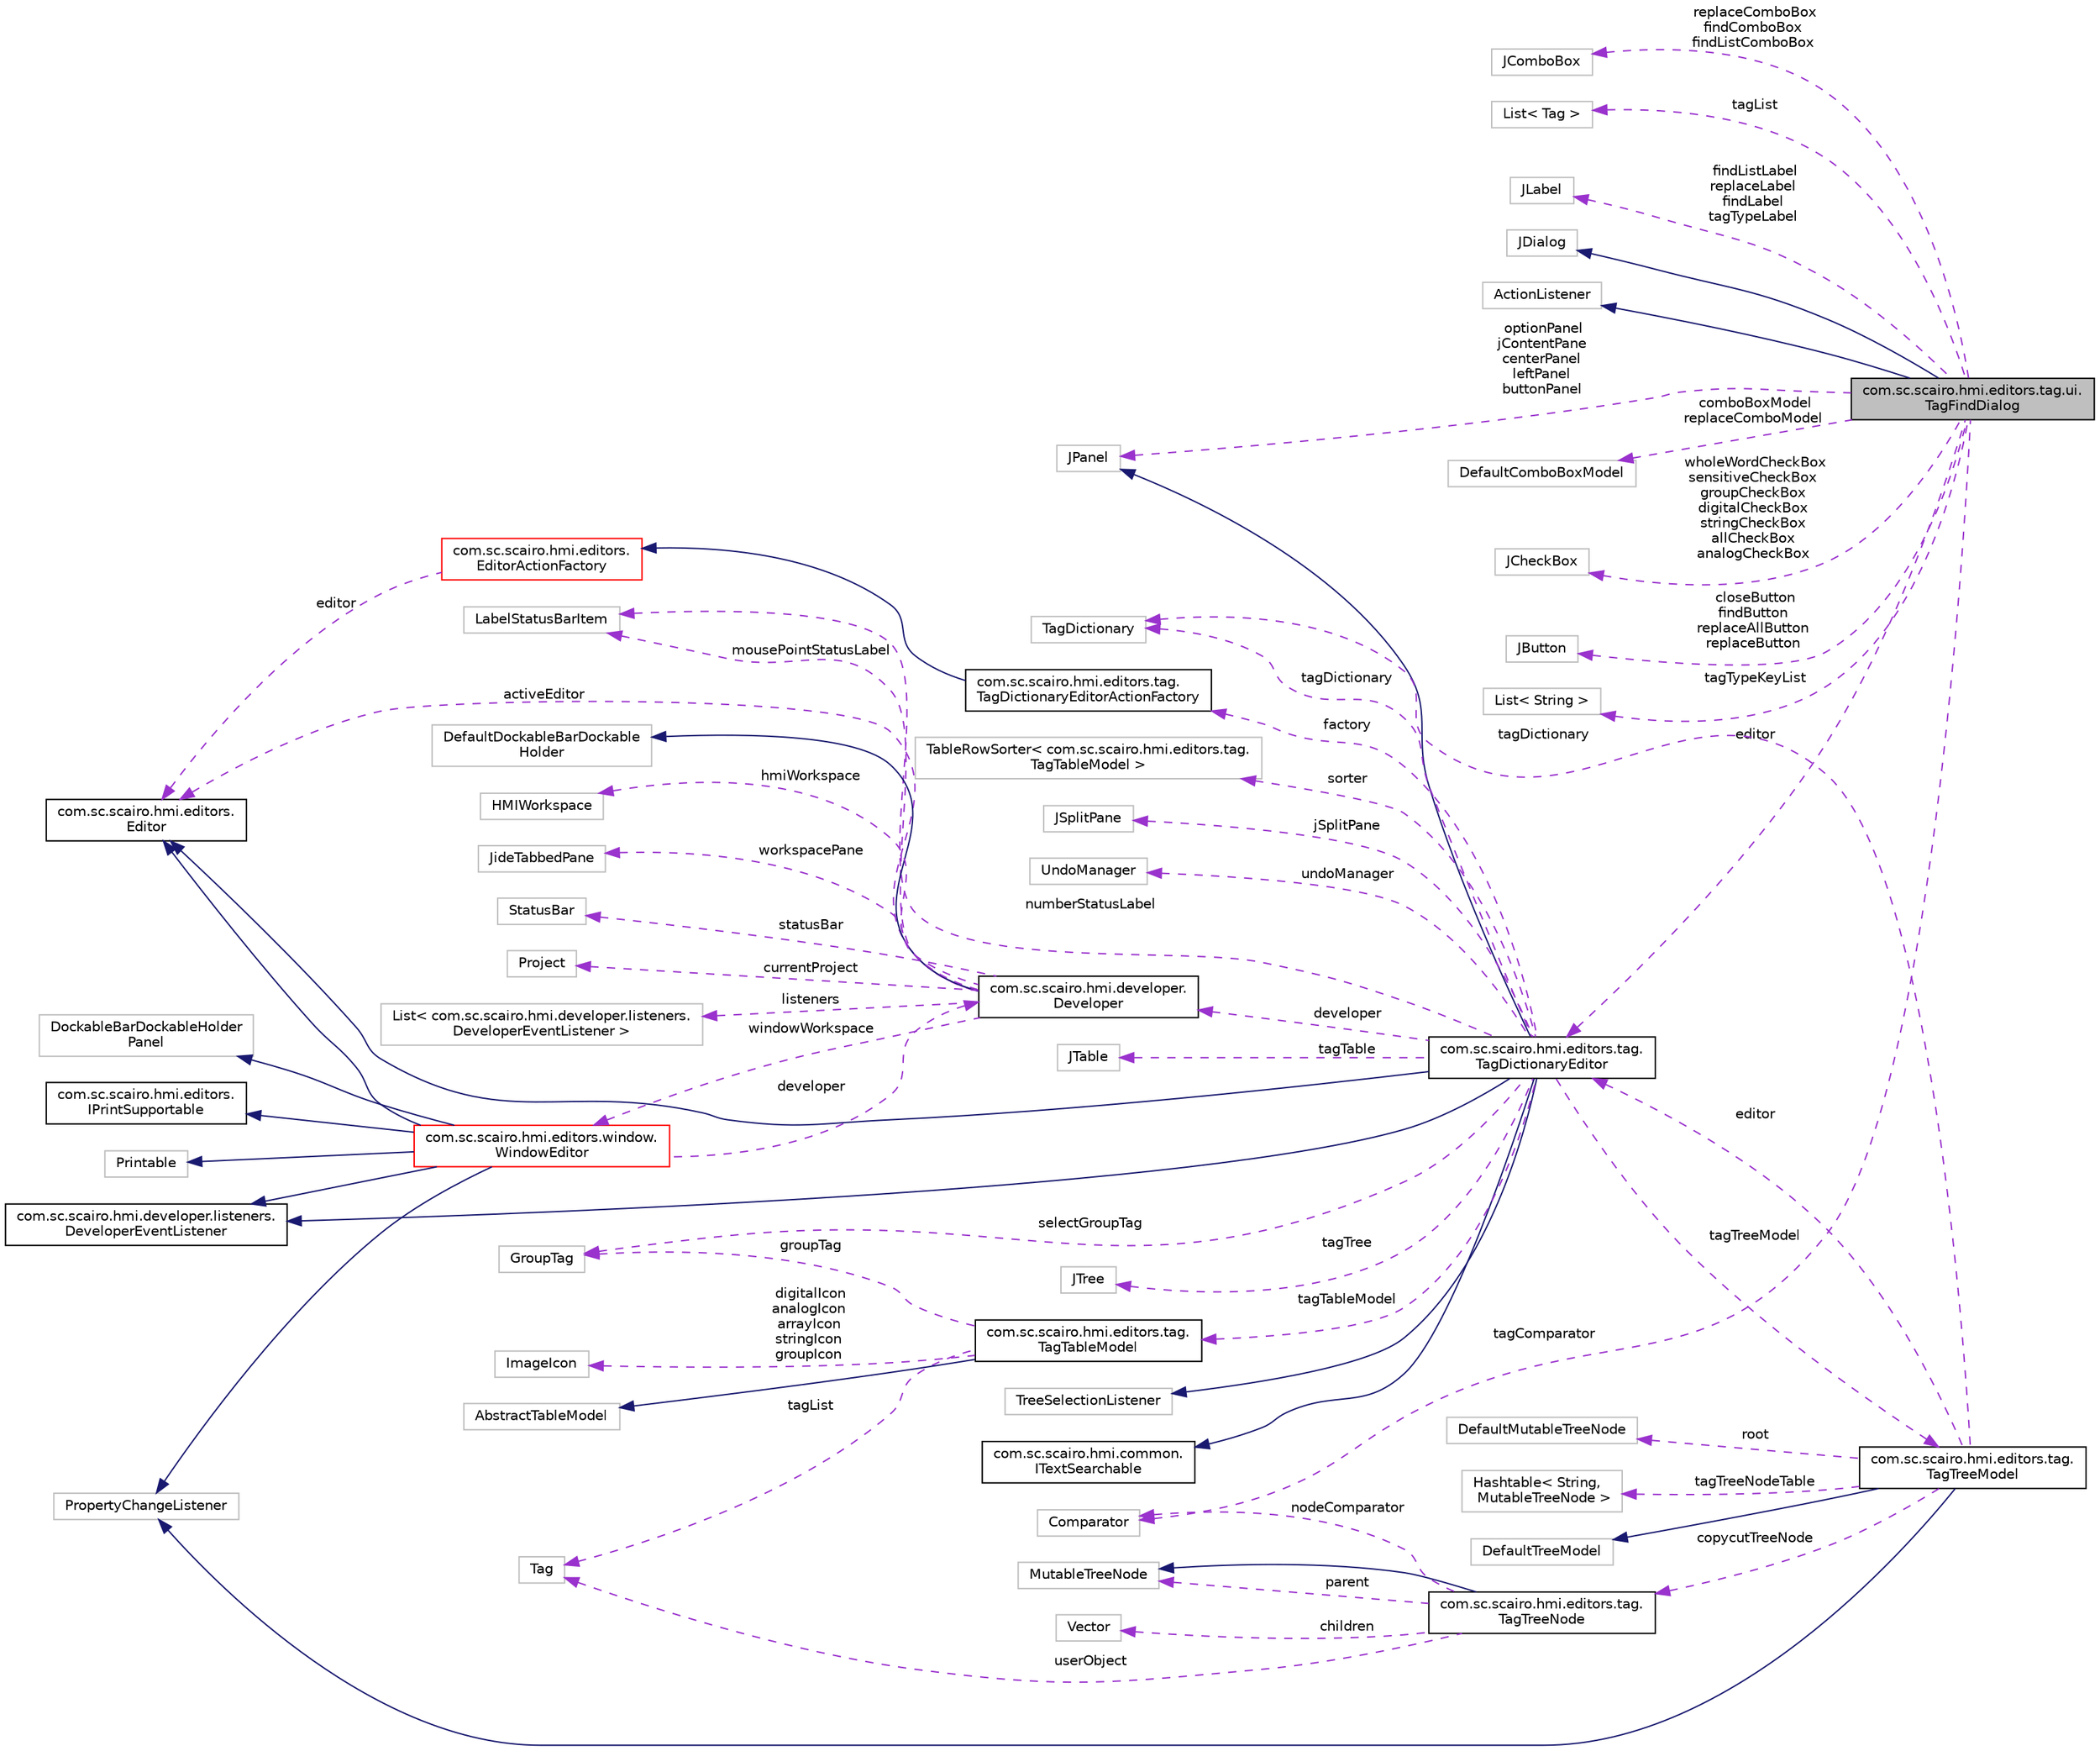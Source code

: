 digraph "com.sc.scairo.hmi.editors.tag.ui.TagFindDialog"
{
 // LATEX_PDF_SIZE
  edge [fontname="Helvetica",fontsize="10",labelfontname="Helvetica",labelfontsize="10"];
  node [fontname="Helvetica",fontsize="10",shape=record];
  rankdir="LR";
  Node1 [label="com.sc.scairo.hmi.editors.tag.ui.\lTagFindDialog",height=0.2,width=0.4,color="black", fillcolor="grey75", style="filled", fontcolor="black",tooltip=" "];
  Node2 -> Node1 [dir="back",color="midnightblue",fontsize="10",style="solid",fontname="Helvetica"];
  Node2 [label="JDialog",height=0.2,width=0.4,color="grey75", fillcolor="white", style="filled",tooltip=" "];
  Node3 -> Node1 [dir="back",color="midnightblue",fontsize="10",style="solid",fontname="Helvetica"];
  Node3 [label="ActionListener",height=0.2,width=0.4,color="grey75", fillcolor="white", style="filled",tooltip=" "];
  Node4 -> Node1 [dir="back",color="darkorchid3",fontsize="10",style="dashed",label=" editor" ,fontname="Helvetica"];
  Node4 [label="com.sc.scairo.hmi.editors.tag.\lTagDictionaryEditor",height=0.2,width=0.4,color="black", fillcolor="white", style="filled",URL="$classcom_1_1sc_1_1scairo_1_1hmi_1_1editors_1_1tag_1_1_tag_dictionary_editor.html",tooltip=" "];
  Node5 -> Node4 [dir="back",color="midnightblue",fontsize="10",style="solid",fontname="Helvetica"];
  Node5 [label="JPanel",height=0.2,width=0.4,color="grey75", fillcolor="white", style="filled",tooltip=" "];
  Node6 -> Node4 [dir="back",color="midnightblue",fontsize="10",style="solid",fontname="Helvetica"];
  Node6 [label="com.sc.scairo.hmi.developer.listeners.\lDeveloperEventListener",height=0.2,width=0.4,color="black", fillcolor="white", style="filled",URL="$interfacecom_1_1sc_1_1scairo_1_1hmi_1_1developer_1_1listeners_1_1_developer_event_listener.html",tooltip=" "];
  Node7 -> Node4 [dir="back",color="midnightblue",fontsize="10",style="solid",fontname="Helvetica"];
  Node7 [label="com.sc.scairo.hmi.editors.\lEditor",height=0.2,width=0.4,color="black", fillcolor="white", style="filled",URL="$interfacecom_1_1sc_1_1scairo_1_1hmi_1_1editors_1_1_editor.html",tooltip=" "];
  Node8 -> Node4 [dir="back",color="midnightblue",fontsize="10",style="solid",fontname="Helvetica"];
  Node8 [label="TreeSelectionListener",height=0.2,width=0.4,color="grey75", fillcolor="white", style="filled",tooltip=" "];
  Node9 -> Node4 [dir="back",color="midnightblue",fontsize="10",style="solid",fontname="Helvetica"];
  Node9 [label="com.sc.scairo.hmi.common.\lITextSearchable",height=0.2,width=0.4,color="black", fillcolor="white", style="filled",URL="$interfacecom_1_1sc_1_1scairo_1_1hmi_1_1common_1_1_i_text_searchable.html",tooltip=" "];
  Node10 -> Node4 [dir="back",color="darkorchid3",fontsize="10",style="dashed",label=" tagDictionary" ,fontname="Helvetica"];
  Node10 [label="TagDictionary",height=0.2,width=0.4,color="grey75", fillcolor="white", style="filled",tooltip=" "];
  Node11 -> Node4 [dir="back",color="darkorchid3",fontsize="10",style="dashed",label=" sorter" ,fontname="Helvetica"];
  Node11 [label="TableRowSorter\< com.sc.scairo.hmi.editors.tag.\lTagTableModel \>",height=0.2,width=0.4,color="grey75", fillcolor="white", style="filled",tooltip=" "];
  Node12 -> Node4 [dir="back",color="darkorchid3",fontsize="10",style="dashed",label=" jSplitPane" ,fontname="Helvetica"];
  Node12 [label="JSplitPane",height=0.2,width=0.4,color="grey75", fillcolor="white", style="filled",tooltip=" "];
  Node13 -> Node4 [dir="back",color="darkorchid3",fontsize="10",style="dashed",label=" undoManager" ,fontname="Helvetica"];
  Node13 [label="UndoManager",height=0.2,width=0.4,color="grey75", fillcolor="white", style="filled",tooltip=" "];
  Node14 -> Node4 [dir="back",color="darkorchid3",fontsize="10",style="dashed",label=" numberStatusLabel" ,fontname="Helvetica"];
  Node14 [label="LabelStatusBarItem",height=0.2,width=0.4,color="grey75", fillcolor="white", style="filled",tooltip=" "];
  Node15 -> Node4 [dir="back",color="darkorchid3",fontsize="10",style="dashed",label=" selectGroupTag" ,fontname="Helvetica"];
  Node15 [label="GroupTag",height=0.2,width=0.4,color="grey75", fillcolor="white", style="filled",tooltip=" "];
  Node16 -> Node4 [dir="back",color="darkorchid3",fontsize="10",style="dashed",label=" tagTable" ,fontname="Helvetica"];
  Node16 [label="JTable",height=0.2,width=0.4,color="grey75", fillcolor="white", style="filled",tooltip=" "];
  Node17 -> Node4 [dir="back",color="darkorchid3",fontsize="10",style="dashed",label=" tagTreeModel" ,fontname="Helvetica"];
  Node17 [label="com.sc.scairo.hmi.editors.tag.\lTagTreeModel",height=0.2,width=0.4,color="black", fillcolor="white", style="filled",URL="$classcom_1_1sc_1_1scairo_1_1hmi_1_1editors_1_1tag_1_1_tag_tree_model.html",tooltip=" "];
  Node18 -> Node17 [dir="back",color="midnightblue",fontsize="10",style="solid",fontname="Helvetica"];
  Node18 [label="DefaultTreeModel",height=0.2,width=0.4,color="grey75", fillcolor="white", style="filled",tooltip=" "];
  Node19 -> Node17 [dir="back",color="midnightblue",fontsize="10",style="solid",fontname="Helvetica"];
  Node19 [label="PropertyChangeListener",height=0.2,width=0.4,color="grey75", fillcolor="white", style="filled",tooltip=" "];
  Node4 -> Node17 [dir="back",color="darkorchid3",fontsize="10",style="dashed",label=" editor" ,fontname="Helvetica"];
  Node10 -> Node17 [dir="back",color="darkorchid3",fontsize="10",style="dashed",label=" tagDictionary" ,fontname="Helvetica"];
  Node20 -> Node17 [dir="back",color="darkorchid3",fontsize="10",style="dashed",label=" root" ,fontname="Helvetica"];
  Node20 [label="DefaultMutableTreeNode",height=0.2,width=0.4,color="grey75", fillcolor="white", style="filled",tooltip=" "];
  Node21 -> Node17 [dir="back",color="darkorchid3",fontsize="10",style="dashed",label=" tagTreeNodeTable" ,fontname="Helvetica"];
  Node21 [label="Hashtable\< String,\l MutableTreeNode \>",height=0.2,width=0.4,color="grey75", fillcolor="white", style="filled",tooltip=" "];
  Node22 -> Node17 [dir="back",color="darkorchid3",fontsize="10",style="dashed",label=" copycutTreeNode" ,fontname="Helvetica"];
  Node22 [label="com.sc.scairo.hmi.editors.tag.\lTagTreeNode",height=0.2,width=0.4,color="black", fillcolor="white", style="filled",URL="$classcom_1_1sc_1_1scairo_1_1hmi_1_1editors_1_1tag_1_1_tag_tree_node.html",tooltip=" "];
  Node23 -> Node22 [dir="back",color="midnightblue",fontsize="10",style="solid",fontname="Helvetica"];
  Node23 [label="MutableTreeNode",height=0.2,width=0.4,color="grey75", fillcolor="white", style="filled",tooltip=" "];
  Node23 -> Node22 [dir="back",color="darkorchid3",fontsize="10",style="dashed",label=" parent" ,fontname="Helvetica"];
  Node24 -> Node22 [dir="back",color="darkorchid3",fontsize="10",style="dashed",label=" children" ,fontname="Helvetica"];
  Node24 [label="Vector",height=0.2,width=0.4,color="grey75", fillcolor="white", style="filled",tooltip=" "];
  Node25 -> Node22 [dir="back",color="darkorchid3",fontsize="10",style="dashed",label=" nodeComparator" ,fontname="Helvetica"];
  Node25 [label="Comparator",height=0.2,width=0.4,color="grey75", fillcolor="white", style="filled",tooltip=" "];
  Node26 -> Node22 [dir="back",color="darkorchid3",fontsize="10",style="dashed",label=" userObject" ,fontname="Helvetica"];
  Node26 [label="Tag",height=0.2,width=0.4,color="grey75", fillcolor="white", style="filled",tooltip=" "];
  Node27 -> Node4 [dir="back",color="darkorchid3",fontsize="10",style="dashed",label=" developer" ,fontname="Helvetica"];
  Node27 [label="com.sc.scairo.hmi.developer.\lDeveloper",height=0.2,width=0.4,color="black", fillcolor="white", style="filled",URL="$classcom_1_1sc_1_1scairo_1_1hmi_1_1developer_1_1_developer.html",tooltip=" "];
  Node28 -> Node27 [dir="back",color="midnightblue",fontsize="10",style="solid",fontname="Helvetica"];
  Node28 [label="DefaultDockableBarDockable\lHolder",height=0.2,width=0.4,color="grey75", fillcolor="white", style="filled",tooltip=" "];
  Node29 -> Node27 [dir="back",color="darkorchid3",fontsize="10",style="dashed",label=" hmiWorkspace" ,fontname="Helvetica"];
  Node29 [label="HMIWorkspace",height=0.2,width=0.4,color="grey75", fillcolor="white", style="filled",tooltip=" "];
  Node30 -> Node27 [dir="back",color="darkorchid3",fontsize="10",style="dashed",label=" windowWorkspace" ,fontname="Helvetica"];
  Node30 [label="com.sc.scairo.hmi.editors.window.\lWindowEditor",height=0.2,width=0.4,color="red", fillcolor="white", style="filled",URL="$classcom_1_1sc_1_1scairo_1_1hmi_1_1editors_1_1window_1_1_window_editor.html",tooltip=" "];
  Node31 -> Node30 [dir="back",color="midnightblue",fontsize="10",style="solid",fontname="Helvetica"];
  Node31 [label="DockableBarDockableHolder\lPanel",height=0.2,width=0.4,color="grey75", fillcolor="white", style="filled",tooltip=" "];
  Node6 -> Node30 [dir="back",color="midnightblue",fontsize="10",style="solid",fontname="Helvetica"];
  Node19 -> Node30 [dir="back",color="midnightblue",fontsize="10",style="solid",fontname="Helvetica"];
  Node7 -> Node30 [dir="back",color="midnightblue",fontsize="10",style="solid",fontname="Helvetica"];
  Node32 -> Node30 [dir="back",color="midnightblue",fontsize="10",style="solid",fontname="Helvetica"];
  Node32 [label="com.sc.scairo.hmi.editors.\lIPrintSupportable",height=0.2,width=0.4,color="black", fillcolor="white", style="filled",URL="$interfacecom_1_1sc_1_1scairo_1_1hmi_1_1editors_1_1_i_print_supportable.html",tooltip=" "];
  Node33 -> Node30 [dir="back",color="midnightblue",fontsize="10",style="solid",fontname="Helvetica"];
  Node33 [label="Printable",height=0.2,width=0.4,color="grey75", fillcolor="white", style="filled",tooltip=" "];
  Node27 -> Node30 [dir="back",color="darkorchid3",fontsize="10",style="dashed",label=" developer" ,fontname="Helvetica"];
  Node14 -> Node27 [dir="back",color="darkorchid3",fontsize="10",style="dashed",label=" mousePointStatusLabel" ,fontname="Helvetica"];
  Node75 -> Node27 [dir="back",color="darkorchid3",fontsize="10",style="dashed",label=" workspacePane" ,fontname="Helvetica"];
  Node75 [label="JideTabbedPane",height=0.2,width=0.4,color="grey75", fillcolor="white", style="filled",tooltip=" "];
  Node76 -> Node27 [dir="back",color="darkorchid3",fontsize="10",style="dashed",label=" statusBar" ,fontname="Helvetica"];
  Node76 [label="StatusBar",height=0.2,width=0.4,color="grey75", fillcolor="white", style="filled",tooltip=" "];
  Node77 -> Node27 [dir="back",color="darkorchid3",fontsize="10",style="dashed",label=" currentProject" ,fontname="Helvetica"];
  Node77 [label="Project",height=0.2,width=0.4,color="grey75", fillcolor="white", style="filled",tooltip=" "];
  Node78 -> Node27 [dir="back",color="darkorchid3",fontsize="10",style="dashed",label=" listeners" ,fontname="Helvetica"];
  Node78 [label="List\< com.sc.scairo.hmi.developer.listeners.\lDeveloperEventListener \>",height=0.2,width=0.4,color="grey75", fillcolor="white", style="filled",tooltip=" "];
  Node7 -> Node27 [dir="back",color="darkorchid3",fontsize="10",style="dashed",label=" activeEditor" ,fontname="Helvetica"];
  Node79 -> Node4 [dir="back",color="darkorchid3",fontsize="10",style="dashed",label=" factory" ,fontname="Helvetica"];
  Node79 [label="com.sc.scairo.hmi.editors.tag.\lTagDictionaryEditorActionFactory",height=0.2,width=0.4,color="black", fillcolor="white", style="filled",URL="$classcom_1_1sc_1_1scairo_1_1hmi_1_1editors_1_1tag_1_1_tag_dictionary_editor_action_factory.html",tooltip=" "];
  Node68 -> Node79 [dir="back",color="midnightblue",fontsize="10",style="solid",fontname="Helvetica"];
  Node68 [label="com.sc.scairo.hmi.editors.\lEditorActionFactory",height=0.2,width=0.4,color="red", fillcolor="white", style="filled",URL="$classcom_1_1sc_1_1scairo_1_1hmi_1_1editors_1_1_editor_action_factory.html",tooltip=" "];
  Node7 -> Node68 [dir="back",color="darkorchid3",fontsize="10",style="dashed",label=" editor" ,fontname="Helvetica"];
  Node80 -> Node4 [dir="back",color="darkorchid3",fontsize="10",style="dashed",label=" tagTree" ,fontname="Helvetica"];
  Node80 [label="JTree",height=0.2,width=0.4,color="grey75", fillcolor="white", style="filled",tooltip=" "];
  Node81 -> Node4 [dir="back",color="darkorchid3",fontsize="10",style="dashed",label=" tagTableModel" ,fontname="Helvetica"];
  Node81 [label="com.sc.scairo.hmi.editors.tag.\lTagTableModel",height=0.2,width=0.4,color="black", fillcolor="white", style="filled",URL="$classcom_1_1sc_1_1scairo_1_1hmi_1_1editors_1_1tag_1_1_tag_table_model.html",tooltip=" "];
  Node82 -> Node81 [dir="back",color="midnightblue",fontsize="10",style="solid",fontname="Helvetica"];
  Node82 [label="AbstractTableModel",height=0.2,width=0.4,color="grey75", fillcolor="white", style="filled",tooltip=" "];
  Node83 -> Node81 [dir="back",color="darkorchid3",fontsize="10",style="dashed",label=" digitalIcon\nanalogIcon\narrayIcon\nstringIcon\ngroupIcon" ,fontname="Helvetica"];
  Node83 [label="ImageIcon",height=0.2,width=0.4,color="grey75", fillcolor="white", style="filled",tooltip=" "];
  Node15 -> Node81 [dir="back",color="darkorchid3",fontsize="10",style="dashed",label=" groupTag" ,fontname="Helvetica"];
  Node26 -> Node81 [dir="back",color="darkorchid3",fontsize="10",style="dashed",label=" tagList" ,fontname="Helvetica"];
  Node84 -> Node1 [dir="back",color="darkorchid3",fontsize="10",style="dashed",label=" comboBoxModel\nreplaceComboModel" ,fontname="Helvetica"];
  Node84 [label="DefaultComboBoxModel",height=0.2,width=0.4,color="grey75", fillcolor="white", style="filled",tooltip=" "];
  Node85 -> Node1 [dir="back",color="darkorchid3",fontsize="10",style="dashed",label=" wholeWordCheckBox\nsensitiveCheckBox\ngroupCheckBox\ndigitalCheckBox\nstringCheckBox\nallCheckBox\nanalogCheckBox" ,fontname="Helvetica"];
  Node85 [label="JCheckBox",height=0.2,width=0.4,color="grey75", fillcolor="white", style="filled",tooltip=" "];
  Node86 -> Node1 [dir="back",color="darkorchid3",fontsize="10",style="dashed",label=" closeButton\nfindButton\nreplaceAllButton\nreplaceButton" ,fontname="Helvetica"];
  Node86 [label="JButton",height=0.2,width=0.4,color="grey75", fillcolor="white", style="filled",tooltip=" "];
  Node87 -> Node1 [dir="back",color="darkorchid3",fontsize="10",style="dashed",label=" tagTypeKeyList" ,fontname="Helvetica"];
  Node87 [label="List\< String \>",height=0.2,width=0.4,color="grey75", fillcolor="white", style="filled",tooltip=" "];
  Node25 -> Node1 [dir="back",color="darkorchid3",fontsize="10",style="dashed",label=" tagComparator" ,fontname="Helvetica"];
  Node88 -> Node1 [dir="back",color="darkorchid3",fontsize="10",style="dashed",label=" replaceComboBox\nfindComboBox\nfindListComboBox" ,fontname="Helvetica"];
  Node88 [label="JComboBox",height=0.2,width=0.4,color="grey75", fillcolor="white", style="filled",tooltip=" "];
  Node89 -> Node1 [dir="back",color="darkorchid3",fontsize="10",style="dashed",label=" tagList" ,fontname="Helvetica"];
  Node89 [label="List\< Tag \>",height=0.2,width=0.4,color="grey75", fillcolor="white", style="filled",tooltip=" "];
  Node90 -> Node1 [dir="back",color="darkorchid3",fontsize="10",style="dashed",label=" findListLabel\nreplaceLabel\nfindLabel\ntagTypeLabel" ,fontname="Helvetica"];
  Node90 [label="JLabel",height=0.2,width=0.4,color="grey75", fillcolor="white", style="filled",tooltip=" "];
  Node5 -> Node1 [dir="back",color="darkorchid3",fontsize="10",style="dashed",label=" optionPanel\njContentPane\ncenterPanel\nleftPanel\nbuttonPanel" ,fontname="Helvetica"];
}
